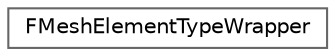 digraph "Graphical Class Hierarchy"
{
 // INTERACTIVE_SVG=YES
 // LATEX_PDF_SIZE
  bgcolor="transparent";
  edge [fontname=Helvetica,fontsize=10,labelfontname=Helvetica,labelfontsize=10];
  node [fontname=Helvetica,fontsize=10,shape=box,height=0.2,width=0.4];
  rankdir="LR";
  Node0 [id="Node000000",label="FMeshElementTypeWrapper",height=0.2,width=0.4,color="grey40", fillcolor="white", style="filled",URL="$dd/d20/classFMeshElementTypeWrapper.html",tooltip="This is a wrapper for a FMeshElementChannels."];
}
